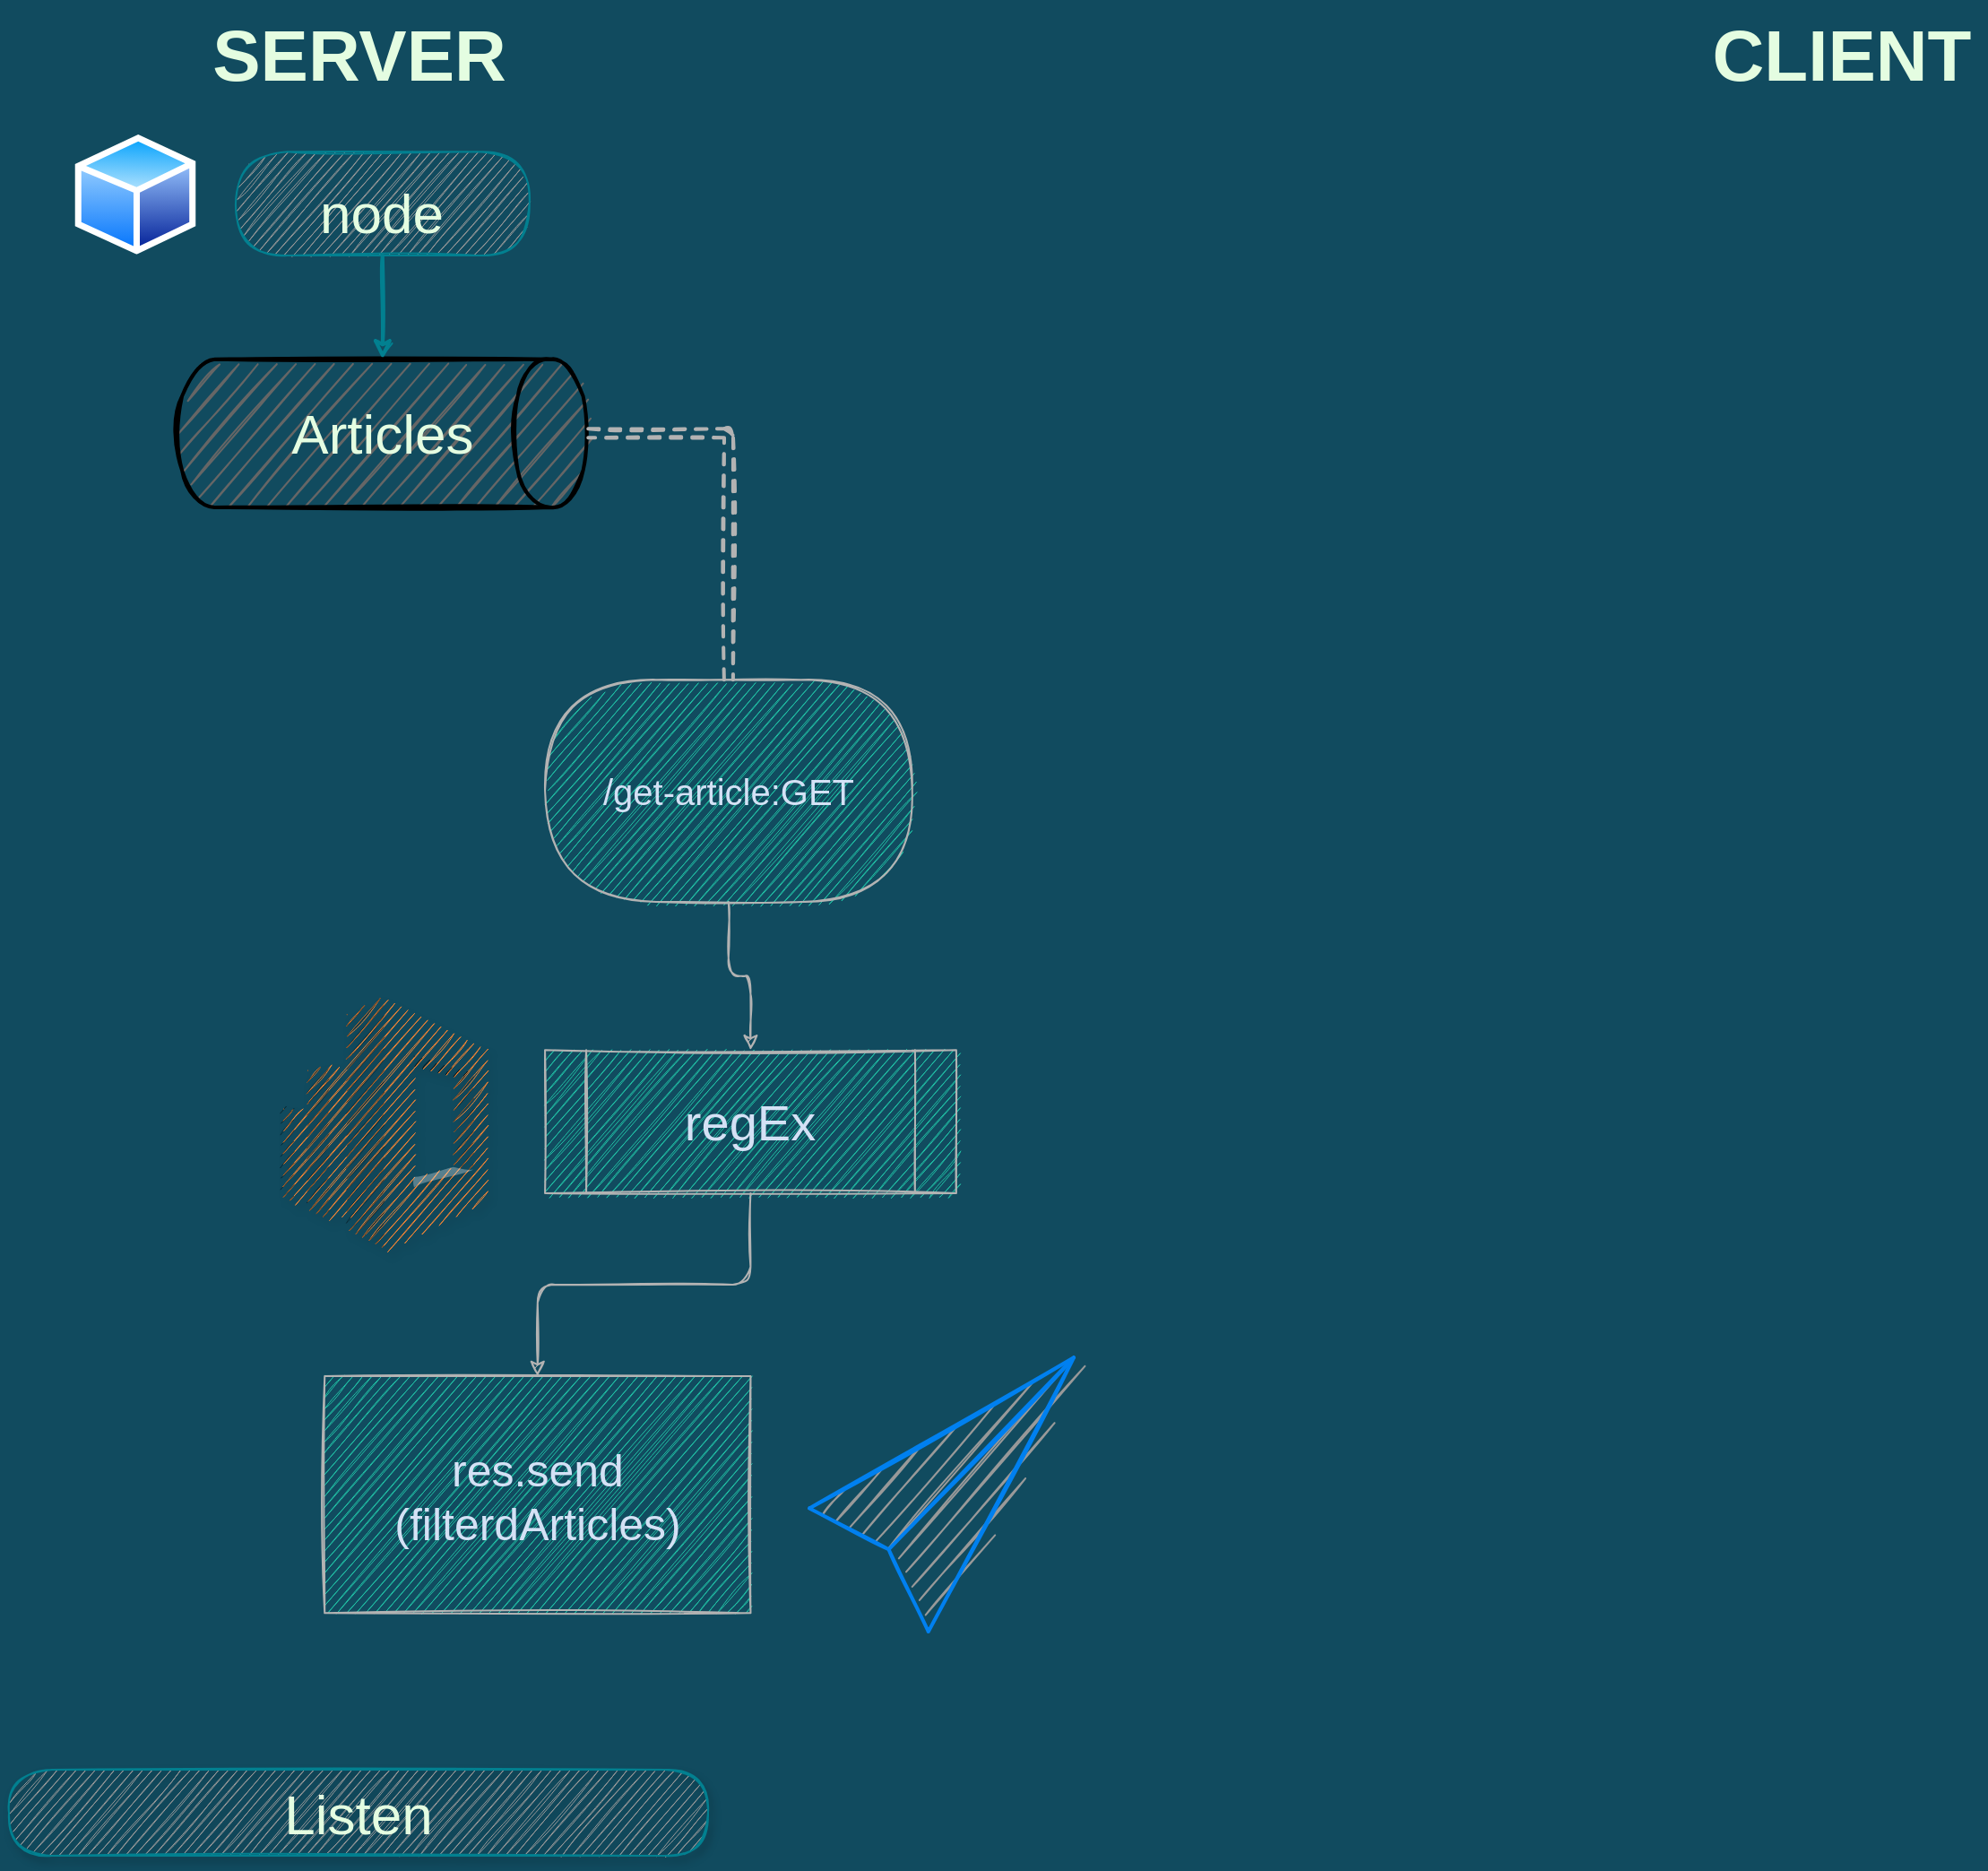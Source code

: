 <mxfile version="16.6.4" type="device"><diagram id="v2rV7HL6OAl8immyp9DW" name="Page-1"><mxGraphModel dx="2827" dy="1144" grid="1" gridSize="6" guides="1" tooltips="1" connect="1" arrows="1" fold="1" page="1" pageScale="1" pageWidth="827" pageHeight="1169" background="#114B5F" math="0" shadow="0"><root><mxCell id="0"/><mxCell id="1" parent="0"/><mxCell id="FFjfB_h4wKIenDPoCc9Z-1" value="SERVER" style="text;html=1;resizable=0;autosize=1;align=center;verticalAlign=middle;points=[];fillColor=none;strokeColor=none;rounded=0;strokeWidth=1;fontStyle=1;fontSize=40;fontColor=#E4FDE1;sketch=1;" vertex="1" parent="1"><mxGeometry x="324" y="44" width="180" height="50" as="geometry"/></mxCell><mxCell id="FFjfB_h4wKIenDPoCc9Z-4" value="CLIENT" style="text;html=1;resizable=0;autosize=1;align=center;verticalAlign=middle;points=[];fillColor=none;strokeColor=none;rounded=0;strokeWidth=1;fontStyle=1;fontSize=40;fontColor=#E4FDE1;sketch=1;" vertex="1" parent="1"><mxGeometry x="1160" y="39" width="162" height="60" as="geometry"/></mxCell><mxCell id="FFjfB_h4wKIenDPoCc9Z-9" value="&lt;div&gt;&lt;span style=&quot;font-size: 31px&quot;&gt;Listen&lt;/span&gt;&lt;/div&gt;" style="rounded=1;whiteSpace=wrap;html=1;sketch=1;fontSize=40;fontColor=#E4FDE1;strokeColor=#028090;fillColor=#999999;align=center;verticalAlign=bottom;textDirection=ltr;arcSize=50;glass=0;shadow=1;labelBackgroundColor=none;labelBorderColor=none;" vertex="1" parent="1"><mxGeometry x="219" y="1026" width="390" height="48" as="geometry"/></mxCell><mxCell id="FFjfB_h4wKIenDPoCc9Z-5" value="&lt;div&gt;&lt;span style=&quot;font-size: 31px&quot;&gt;node&lt;/span&gt;&lt;/div&gt;" style="rounded=1;whiteSpace=wrap;html=1;sketch=1;fontSize=40;fontColor=#E4FDE1;strokeColor=#028090;fillColor=#999999;align=center;verticalAlign=bottom;textDirection=ltr;arcSize=50;" vertex="1" parent="1"><mxGeometry x="345.484" y="123.641" width="163.871" height="57.844" as="geometry"/></mxCell><mxCell id="FFjfB_h4wKIenDPoCc9Z-7" value="Articles" style="strokeWidth=2;html=1;shape=mxgraph.flowchart.direct_data;whiteSpace=wrap;rounded=0;sketch=1;fontSize=31;fontColor=#E4FDE1;fillColor=#666666;" vertex="1" parent="1"><mxGeometry x="312.71" y="239.329" width="229.419" height="82.635" as="geometry"/></mxCell><mxCell id="FFjfB_h4wKIenDPoCc9Z-8" style="edgeStyle=orthogonalEdgeStyle;curved=0;rounded=1;sketch=1;orthogonalLoop=1;jettySize=auto;html=1;exitX=0.5;exitY=1;exitDx=0;exitDy=0;entryX=0.5;entryY=0;entryDx=0;entryDy=0;entryPerimeter=0;fontSize=17;fontColor=#E4FDE1;strokeColor=#028090;strokeWidth=2;fillColor=#F45B69;" edge="1" parent="1" source="FFjfB_h4wKIenDPoCc9Z-5" target="FFjfB_h4wKIenDPoCc9Z-7"><mxGeometry relative="1" as="geometry"/></mxCell><mxCell id="FFjfB_h4wKIenDPoCc9Z-11" value="&lt;font style=&quot;font-size: 20px&quot;&gt;/get-article:GET&lt;/font&gt;" style="rounded=1;whiteSpace=wrap;html=1;arcSize=50;fillColor=#21C0A5;strokeColor=#B3B3B3;fontColor=#D4E1F5;sketch=1;" vertex="1" parent="1"><mxGeometry x="518.032" y="418.072" width="204.839" height="123.952" as="geometry"/></mxCell><mxCell id="FFjfB_h4wKIenDPoCc9Z-15" style="edgeStyle=orthogonalEdgeStyle;curved=0;rounded=1;sketch=1;orthogonalLoop=1;jettySize=auto;html=1;exitX=1;exitY=0.5;exitDx=0;exitDy=0;exitPerimeter=0;entryX=0.5;entryY=0;entryDx=0;entryDy=0;fontSize=28;fontColor=#D4E1F5;strokeColor=#B3B3B3;strokeWidth=2;fillColor=#F45B69;shape=link;dashed=1;" edge="1" parent="1" source="FFjfB_h4wKIenDPoCc9Z-7" target="FFjfB_h4wKIenDPoCc9Z-11"><mxGeometry relative="1" as="geometry"/></mxCell><mxCell id="FFjfB_h4wKIenDPoCc9Z-13" value="&lt;font style=&quot;font-size: 28px&quot;&gt;regEx&lt;/font&gt;" style="shape=process;whiteSpace=wrap;html=1;backgroundOutline=1;rounded=0;sketch=1;fontColor=#D4E1F5;strokeColor=#B3B3B3;fillColor=#21C0A5;" vertex="1" parent="1"><mxGeometry x="518.032" y="624.659" width="229.419" height="79.88" as="geometry"/></mxCell><mxCell id="FFjfB_h4wKIenDPoCc9Z-10" style="edgeStyle=orthogonalEdgeStyle;curved=0;rounded=1;sketch=1;orthogonalLoop=1;jettySize=auto;html=1;fontColor=#D4E1F5;strokeColor=#B3B3B3;fillColor=#21C0A5;" edge="1" parent="1" source="FFjfB_h4wKIenDPoCc9Z-11" target="FFjfB_h4wKIenDPoCc9Z-13"><mxGeometry relative="1" as="geometry"/></mxCell><mxCell id="FFjfB_h4wKIenDPoCc9Z-14" value="&lt;font style=&quot;font-size: 25px&quot;&gt;res.send&lt;br&gt;(filterdArticles)&lt;/font&gt;" style="whiteSpace=wrap;html=1;fillColor=#21C0A5;strokeColor=#B3B3B3;fontColor=#D4E1F5;rounded=0;sketch=1;" vertex="1" parent="1"><mxGeometry x="395.129" y="806.455" width="237.613" height="132.216" as="geometry"/></mxCell><mxCell id="FFjfB_h4wKIenDPoCc9Z-12" value="" style="edgeStyle=orthogonalEdgeStyle;curved=0;rounded=1;sketch=1;orthogonalLoop=1;jettySize=auto;html=1;fontColor=#D4E1F5;strokeColor=#B3B3B3;fillColor=#21C0A5;" edge="1" parent="1" source="FFjfB_h4wKIenDPoCc9Z-13" target="FFjfB_h4wKIenDPoCc9Z-14"><mxGeometry relative="1" as="geometry"/></mxCell><mxCell id="FFjfB_h4wKIenDPoCc9Z-16" value="" style="aspect=fixed;perimeter=ellipsePerimeter;html=1;align=center;shadow=0;dashed=0;spacingTop=3;image;image=img/lib/active_directory/generic_node.svg;rounded=1;glass=0;labelBackgroundColor=none;labelBorderColor=none;sketch=1;fontSize=25;fontColor=#D4E1F5;strokeColor=#B3B3B3;fillColor=#999999;" vertex="1" parent="1"><mxGeometry x="255.355" y="114" width="68.28" height="66.914" as="geometry"/></mxCell><mxCell id="FFjfB_h4wKIenDPoCc9Z-23" value="" style="outlineConnect=0;dashed=0;verticalLabelPosition=bottom;verticalAlign=top;align=center;html=1;shape=mxgraph.aws3.elasticsearch_service;fillColor=#F58534;gradientColor=none;rounded=1;shadow=1;glass=0;labelBackgroundColor=none;labelBorderColor=none;sketch=1;fontSize=25;fontColor=#D4E1F5;strokeColor=#B3B3B3;" vertex="1" parent="1"><mxGeometry x="370.548" y="594.704" width="114.71" height="139.79" as="geometry"/></mxCell><mxCell id="FFjfB_h4wKIenDPoCc9Z-24" value="" style="html=1;verticalLabelPosition=bottom;align=center;labelBackgroundColor=#ffffff;verticalAlign=top;strokeWidth=2;strokeColor=#0080F0;shadow=0;dashed=0;shape=mxgraph.ios7.icons.pointer;rounded=1;glass=0;labelBorderColor=none;sketch=1;fontSize=25;fontColor=#D4E1F5;fillColor=#999999;" vertex="1" parent="1"><mxGeometry x="665.516" y="796.126" width="147.484" height="152.874" as="geometry"/></mxCell><mxCell id="FFjfB_h4wKIenDPoCc9Z-20" value="" style="shape=image;html=1;verticalAlign=top;verticalLabelPosition=bottom;labelBackgroundColor=#ffffff;imageAspect=0;aspect=fixed;image=https://cdn2.iconfinder.com/data/icons/circle-icons-1/64/news-128.png;rounded=1;shadow=1;glass=0;labelBorderColor=none;sketch=1;fontSize=25;fontColor=#D4E1F5;strokeColor=#B3B3B3;fillColor=#999999;" vertex="1" parent="1"><mxGeometry x="219" y="237.692" width="85.909" height="85.909" as="geometry"/></mxCell></root></mxGraphModel></diagram></mxfile>